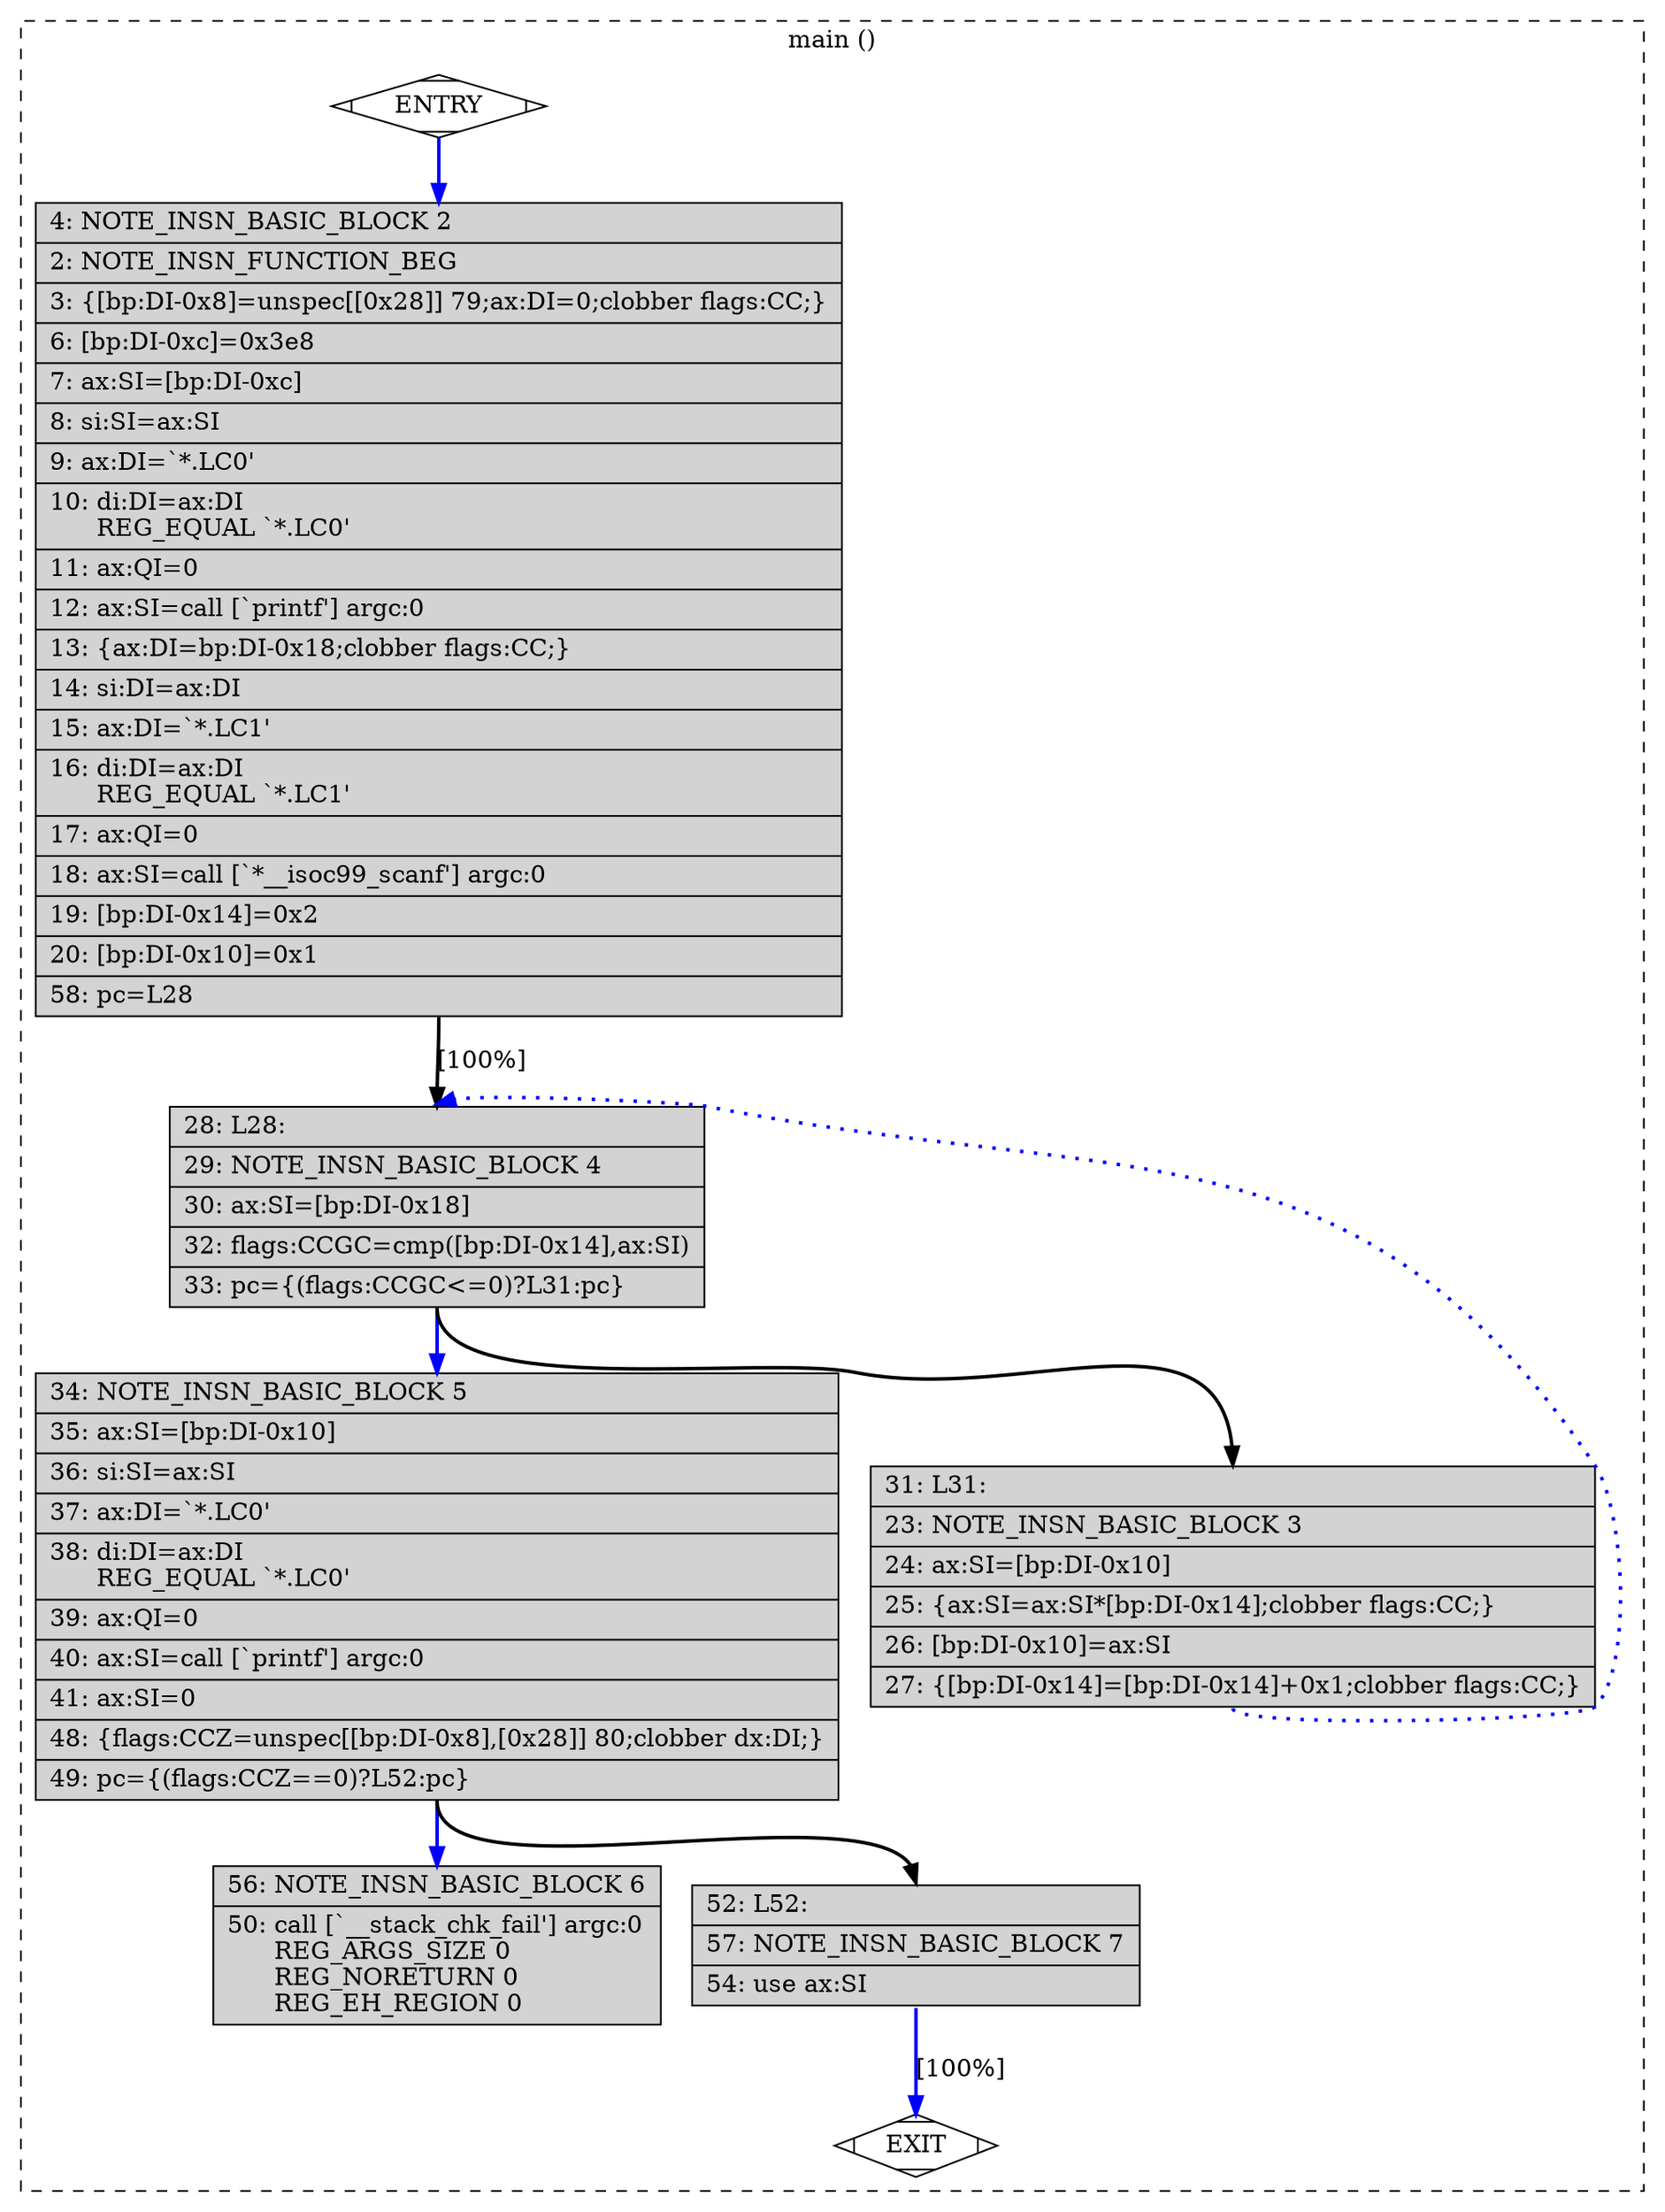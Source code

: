 digraph "a-factorial.c.295r.reload" {
overlap=false;
subgraph "cluster_main" {
	style="dashed";
	color="black";
	label="main ()";
	fn_0_basic_block_0 [shape=Mdiamond,style=filled,fillcolor=white,label="ENTRY"];

	fn_0_basic_block_2 [shape=record,style=filled,fillcolor=lightgrey,label="{\ \ \ \ 4:\ NOTE_INSN_BASIC_BLOCK\ 2\l\
|\ \ \ \ 2:\ NOTE_INSN_FUNCTION_BEG\l\
|\ \ \ \ 3:\ \{[bp:DI-0x8]=unspec[[0x28]]\ 79;ax:DI=0;clobber\ flags:CC;\}\l\
|\ \ \ \ 6:\ [bp:DI-0xc]=0x3e8\l\
|\ \ \ \ 7:\ ax:SI=[bp:DI-0xc]\l\
|\ \ \ \ 8:\ si:SI=ax:SI\l\
|\ \ \ \ 9:\ ax:DI=`*.LC0'\l\
|\ \ \ 10:\ di:DI=ax:DI\l\
\ \ \ \ \ \ REG_EQUAL\ `*.LC0'\l\
|\ \ \ 11:\ ax:QI=0\l\
|\ \ \ 12:\ ax:SI=call\ [`printf']\ argc:0\l\
|\ \ \ 13:\ \{ax:DI=bp:DI-0x18;clobber\ flags:CC;\}\l\
|\ \ \ 14:\ si:DI=ax:DI\l\
|\ \ \ 15:\ ax:DI=`*.LC1'\l\
|\ \ \ 16:\ di:DI=ax:DI\l\
\ \ \ \ \ \ REG_EQUAL\ `*.LC1'\l\
|\ \ \ 17:\ ax:QI=0\l\
|\ \ \ 18:\ ax:SI=call\ [`*__isoc99_scanf']\ argc:0\l\
|\ \ \ 19:\ [bp:DI-0x14]=0x2\l\
|\ \ \ 20:\ [bp:DI-0x10]=0x1\l\
|\ \ \ 58:\ pc=L28\l\
}"];

	fn_0_basic_block_4 [shape=record,style=filled,fillcolor=lightgrey,label="{\ \ \ 28:\ L28:\l\
|\ \ \ 29:\ NOTE_INSN_BASIC_BLOCK\ 4\l\
|\ \ \ 30:\ ax:SI=[bp:DI-0x18]\l\
|\ \ \ 32:\ flags:CCGC=cmp([bp:DI-0x14],ax:SI)\l\
|\ \ \ 33:\ pc=\{(flags:CCGC\<=0)?L31:pc\}\l\
}"];

	fn_0_basic_block_5 [shape=record,style=filled,fillcolor=lightgrey,label="{\ \ \ 34:\ NOTE_INSN_BASIC_BLOCK\ 5\l\
|\ \ \ 35:\ ax:SI=[bp:DI-0x10]\l\
|\ \ \ 36:\ si:SI=ax:SI\l\
|\ \ \ 37:\ ax:DI=`*.LC0'\l\
|\ \ \ 38:\ di:DI=ax:DI\l\
\ \ \ \ \ \ REG_EQUAL\ `*.LC0'\l\
|\ \ \ 39:\ ax:QI=0\l\
|\ \ \ 40:\ ax:SI=call\ [`printf']\ argc:0\l\
|\ \ \ 41:\ ax:SI=0\l\
|\ \ \ 48:\ \{flags:CCZ=unspec[[bp:DI-0x8],[0x28]]\ 80;clobber\ dx:DI;\}\l\
|\ \ \ 49:\ pc=\{(flags:CCZ==0)?L52:pc\}\l\
}"];

	fn_0_basic_block_6 [shape=record,style=filled,fillcolor=lightgrey,label="{\ \ \ 56:\ NOTE_INSN_BASIC_BLOCK\ 6\l\
|\ \ \ 50:\ call\ [`__stack_chk_fail']\ argc:0\l\
\ \ \ \ \ \ REG_ARGS_SIZE\ 0\l\
\ \ \ \ \ \ REG_NORETURN\ 0\l\
\ \ \ \ \ \ REG_EH_REGION\ 0\l\
}"];

	fn_0_basic_block_7 [shape=record,style=filled,fillcolor=lightgrey,label="{\ \ \ 52:\ L52:\l\
|\ \ \ 57:\ NOTE_INSN_BASIC_BLOCK\ 7\l\
|\ \ \ 54:\ use\ ax:SI\l\
}"];

	fn_0_basic_block_3 [shape=record,style=filled,fillcolor=lightgrey,label="{\ \ \ 31:\ L31:\l\
|\ \ \ 23:\ NOTE_INSN_BASIC_BLOCK\ 3\l\
|\ \ \ 24:\ ax:SI=[bp:DI-0x10]\l\
|\ \ \ 25:\ \{ax:SI=ax:SI*[bp:DI-0x14];clobber\ flags:CC;\}\l\
|\ \ \ 26:\ [bp:DI-0x10]=ax:SI\l\
|\ \ \ 27:\ \{[bp:DI-0x14]=[bp:DI-0x14]+0x1;clobber\ flags:CC;\}\l\
}"];

	fn_0_basic_block_1 [shape=Mdiamond,style=filled,fillcolor=white,label="EXIT"];

	fn_0_basic_block_0:s -> fn_0_basic_block_2:n [style="solid,bold",color=blue,weight=100,constraint=true];
	fn_0_basic_block_2:s -> fn_0_basic_block_4:n [style="solid,bold",color=black,weight=10,constraint=true,label="[100%]"];
	fn_0_basic_block_3:s -> fn_0_basic_block_4:n [style="dotted,bold",color=blue,weight=10,constraint=false];
	fn_0_basic_block_4:s -> fn_0_basic_block_3:n [style="solid,bold",color=black,weight=10,constraint=true];
	fn_0_basic_block_4:s -> fn_0_basic_block_5:n [style="solid,bold",color=blue,weight=100,constraint=true];
	fn_0_basic_block_5:s -> fn_0_basic_block_7:n [style="solid,bold",color=black,weight=10,constraint=true];
	fn_0_basic_block_5:s -> fn_0_basic_block_6:n [style="solid,bold",color=blue,weight=100,constraint=true];
	fn_0_basic_block_7:s -> fn_0_basic_block_1:n [style="solid,bold",color=blue,weight=100,constraint=true,label="[100%]"];
	fn_0_basic_block_0:s -> fn_0_basic_block_1:n [style="invis",constraint=true];
}
}
